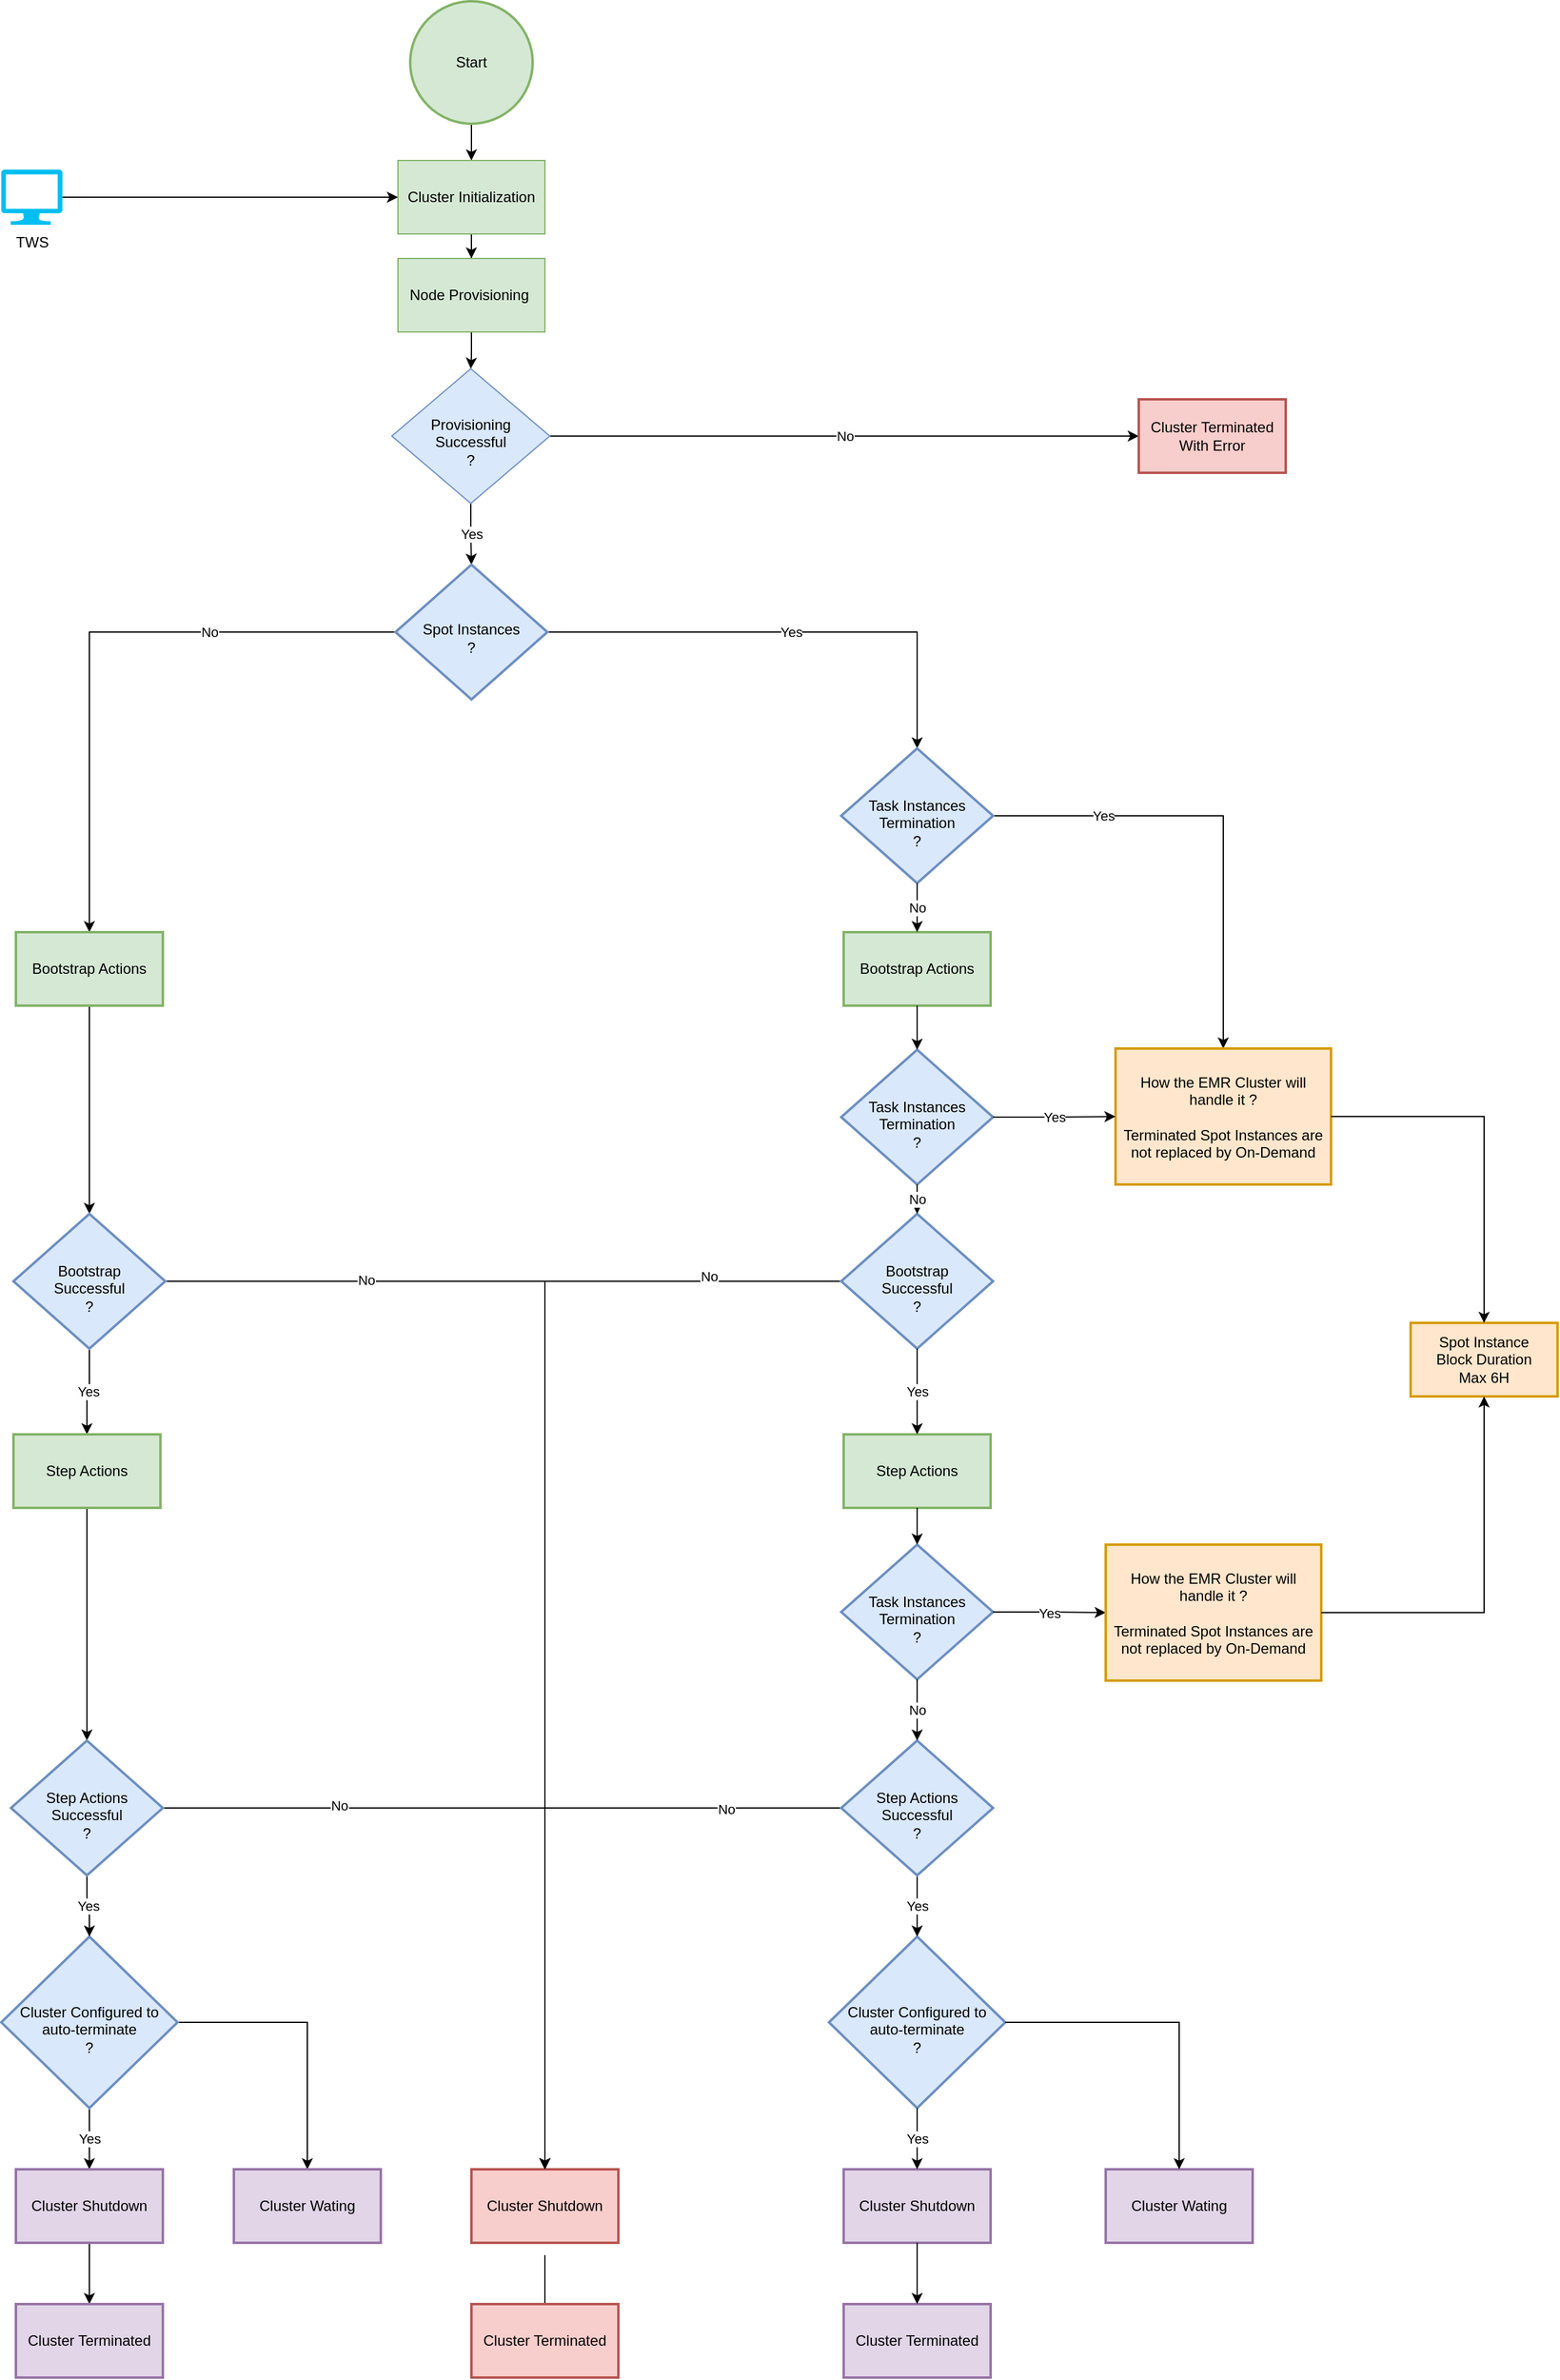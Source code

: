 <mxfile version="20.2.3" type="github">
  <diagram id="AwN7vVhOrOwk2pl2pIlE" name="Page-1">
    <mxGraphModel dx="1377" dy="755" grid="1" gridSize="10" guides="1" tooltips="1" connect="1" arrows="1" fold="1" page="1" pageScale="1" pageWidth="827" pageHeight="1169" math="0" shadow="0">
      <root>
        <mxCell id="0" />
        <mxCell id="1" parent="0" />
        <mxCell id="gyCaFqsIdJrXnqOvhJbO-14" value="" style="edgeStyle=orthogonalEdgeStyle;rounded=0;orthogonalLoop=1;jettySize=auto;html=1;" parent="1" source="gyCaFqsIdJrXnqOvhJbO-1" target="gyCaFqsIdJrXnqOvhJbO-3" edge="1">
          <mxGeometry relative="1" as="geometry" />
        </mxCell>
        <mxCell id="gyCaFqsIdJrXnqOvhJbO-1" value="Start" style="strokeWidth=2;html=1;shape=mxgraph.flowchart.start_2;whiteSpace=wrap;fillColor=#d5e8d4;strokeColor=#82b366;" parent="1" vertex="1">
          <mxGeometry x="364" y="30" width="100" height="100" as="geometry" />
        </mxCell>
        <mxCell id="gyCaFqsIdJrXnqOvhJbO-15" value="" style="edgeStyle=orthogonalEdgeStyle;rounded=0;orthogonalLoop=1;jettySize=auto;html=1;" parent="1" source="gyCaFqsIdJrXnqOvhJbO-3" target="gyCaFqsIdJrXnqOvhJbO-5" edge="1">
          <mxGeometry relative="1" as="geometry" />
        </mxCell>
        <mxCell id="gyCaFqsIdJrXnqOvhJbO-3" value="Cluster Initialization" style="rounded=0;whiteSpace=wrap;html=1;fillColor=#d5e8d4;strokeColor=#82b366;" parent="1" vertex="1">
          <mxGeometry x="354" y="160" width="120" height="60" as="geometry" />
        </mxCell>
        <mxCell id="gyCaFqsIdJrXnqOvhJbO-16" value="" style="edgeStyle=orthogonalEdgeStyle;rounded=0;orthogonalLoop=1;jettySize=auto;html=1;" parent="1" source="gyCaFqsIdJrXnqOvhJbO-5" target="gyCaFqsIdJrXnqOvhJbO-7" edge="1">
          <mxGeometry relative="1" as="geometry" />
        </mxCell>
        <mxCell id="gyCaFqsIdJrXnqOvhJbO-5" value="Node Provisioning&amp;nbsp;" style="rounded=0;whiteSpace=wrap;html=1;fillColor=#d5e8d4;strokeColor=#82b366;" parent="1" vertex="1">
          <mxGeometry x="354" y="240" width="120" height="60" as="geometry" />
        </mxCell>
        <mxCell id="gyCaFqsIdJrXnqOvhJbO-18" value="No" style="edgeStyle=orthogonalEdgeStyle;rounded=0;orthogonalLoop=1;jettySize=auto;html=1;entryX=0;entryY=0.5;entryDx=0;entryDy=0;" parent="1" source="gyCaFqsIdJrXnqOvhJbO-7" edge="1" target="gyCaFqsIdJrXnqOvhJbO-137">
          <mxGeometry relative="1" as="geometry">
            <mxPoint x="610" y="385" as="targetPoint" />
          </mxGeometry>
        </mxCell>
        <mxCell id="gyCaFqsIdJrXnqOvhJbO-21" value="Yes" style="edgeStyle=orthogonalEdgeStyle;rounded=0;orthogonalLoop=1;jettySize=auto;html=1;" parent="1" source="gyCaFqsIdJrXnqOvhJbO-7" target="gyCaFqsIdJrXnqOvhJbO-19" edge="1">
          <mxGeometry relative="1" as="geometry" />
        </mxCell>
        <mxCell id="gyCaFqsIdJrXnqOvhJbO-7" value="Provisioning&lt;br&gt;Successful&lt;br&gt;?" style="rhombus;whiteSpace=wrap;html=1;spacingTop=10;fillColor=#dae8fc;strokeColor=#6c8ebf;" parent="1" vertex="1">
          <mxGeometry x="349" y="330" width="129" height="110" as="geometry" />
        </mxCell>
        <mxCell id="gyCaFqsIdJrXnqOvhJbO-27" value="No" style="edgeStyle=orthogonalEdgeStyle;rounded=0;orthogonalLoop=1;jettySize=auto;html=1;entryX=0.5;entryY=0;entryDx=0;entryDy=0;" parent="1" source="gyCaFqsIdJrXnqOvhJbO-19" target="gyCaFqsIdJrXnqOvhJbO-104" edge="1">
          <mxGeometry x="-0.386" relative="1" as="geometry">
            <mxPoint x="140" y="670" as="targetPoint" />
            <mxPoint as="offset" />
          </mxGeometry>
        </mxCell>
        <mxCell id="gyCaFqsIdJrXnqOvhJbO-29" value="Yes" style="edgeStyle=orthogonalEdgeStyle;rounded=0;orthogonalLoop=1;jettySize=auto;html=1;" parent="1" source="gyCaFqsIdJrXnqOvhJbO-19" target="gyCaFqsIdJrXnqOvhJbO-28" edge="1">
          <mxGeometry relative="1" as="geometry" />
        </mxCell>
        <mxCell id="gyCaFqsIdJrXnqOvhJbO-19" value="Spot Instances&lt;br&gt;?" style="strokeWidth=2;html=1;shape=mxgraph.flowchart.decision;whiteSpace=wrap;spacingTop=9;fillColor=#dae8fc;strokeColor=#6c8ebf;" parent="1" vertex="1">
          <mxGeometry x="352" y="490" width="124" height="110" as="geometry" />
        </mxCell>
        <mxCell id="gyCaFqsIdJrXnqOvhJbO-25" style="edgeStyle=orthogonalEdgeStyle;rounded=0;orthogonalLoop=1;jettySize=auto;html=1;" parent="1" source="gyCaFqsIdJrXnqOvhJbO-24" target="gyCaFqsIdJrXnqOvhJbO-3" edge="1">
          <mxGeometry relative="1" as="geometry" />
        </mxCell>
        <mxCell id="gyCaFqsIdJrXnqOvhJbO-24" value="TWS" style="verticalLabelPosition=bottom;html=1;verticalAlign=top;align=center;strokeColor=none;fillColor=#00BEF2;shape=mxgraph.azure.computer;pointerEvents=1;" parent="1" vertex="1">
          <mxGeometry x="30" y="167.5" width="50" height="45" as="geometry" />
        </mxCell>
        <mxCell id="gyCaFqsIdJrXnqOvhJbO-70" style="edgeStyle=orthogonalEdgeStyle;rounded=0;orthogonalLoop=1;jettySize=auto;html=1;entryX=0.5;entryY=0;entryDx=0;entryDy=0;" parent="1" source="gyCaFqsIdJrXnqOvhJbO-37" target="gyCaFqsIdJrXnqOvhJbO-61" edge="1">
          <mxGeometry relative="1" as="geometry" />
        </mxCell>
        <mxCell id="gyCaFqsIdJrXnqOvhJbO-131" value="No" style="edgeLabel;html=1;align=center;verticalAlign=middle;resizable=0;points=[];" parent="gyCaFqsIdJrXnqOvhJbO-70" vertex="1" connectable="0">
          <mxGeometry x="-0.777" y="-4" relative="1" as="geometry">
            <mxPoint as="offset" />
          </mxGeometry>
        </mxCell>
        <mxCell id="gyCaFqsIdJrXnqOvhJbO-60" value="" style="edgeStyle=orthogonalEdgeStyle;rounded=0;orthogonalLoop=1;jettySize=auto;html=1;" parent="1" edge="1">
          <mxGeometry relative="1" as="geometry">
            <mxPoint x="474" y="1870" as="sourcePoint" />
            <mxPoint x="474" y="1920" as="targetPoint" />
          </mxGeometry>
        </mxCell>
        <mxCell id="gyCaFqsIdJrXnqOvhJbO-61" value="Cluster Shutdown" style="whiteSpace=wrap;html=1;strokeWidth=2;spacingBottom=0;spacingTop=0;fillColor=#f8cecc;strokeColor=#b85450;" parent="1" vertex="1">
          <mxGeometry x="414" y="1800" width="120" height="60" as="geometry" />
        </mxCell>
        <mxCell id="gyCaFqsIdJrXnqOvhJbO-62" value="Cluster Terminated" style="whiteSpace=wrap;html=1;strokeWidth=2;spacingBottom=0;spacingTop=0;fillColor=#f8cecc;strokeColor=#b85450;" parent="1" vertex="1">
          <mxGeometry x="414" y="1910" width="120" height="60" as="geometry" />
        </mxCell>
        <mxCell id="gyCaFqsIdJrXnqOvhJbO-133" style="edgeStyle=orthogonalEdgeStyle;rounded=0;orthogonalLoop=1;jettySize=auto;html=1;" parent="1" source="gyCaFqsIdJrXnqOvhJbO-63" target="gyCaFqsIdJrXnqOvhJbO-61" edge="1">
          <mxGeometry relative="1" as="geometry" />
        </mxCell>
        <mxCell id="gyCaFqsIdJrXnqOvhJbO-134" value="No" style="edgeLabel;html=1;align=center;verticalAlign=middle;resizable=0;points=[];" parent="gyCaFqsIdJrXnqOvhJbO-133" vertex="1" connectable="0">
          <mxGeometry x="-0.65" y="1" relative="1" as="geometry">
            <mxPoint as="offset" />
          </mxGeometry>
        </mxCell>
        <mxCell id="gyCaFqsIdJrXnqOvhJbO-126" value="" style="edgeStyle=orthogonalEdgeStyle;rounded=0;orthogonalLoop=1;jettySize=auto;html=1;" parent="1" source="gyCaFqsIdJrXnqOvhJbO-104" target="gyCaFqsIdJrXnqOvhJbO-109" edge="1">
          <mxGeometry relative="1" as="geometry" />
        </mxCell>
        <mxCell id="gyCaFqsIdJrXnqOvhJbO-104" value="Bootstrap Actions" style="whiteSpace=wrap;html=1;strokeWidth=2;fillColor=#d5e8d4;strokeColor=#82b366;" parent="1" vertex="1">
          <mxGeometry x="42" y="790" width="120" height="60" as="geometry" />
        </mxCell>
        <mxCell id="gyCaFqsIdJrXnqOvhJbO-108" value="Yes" style="edgeStyle=orthogonalEdgeStyle;rounded=0;orthogonalLoop=1;jettySize=auto;html=1;" parent="1" source="gyCaFqsIdJrXnqOvhJbO-109" target="gyCaFqsIdJrXnqOvhJbO-112" edge="1">
          <mxGeometry relative="1" as="geometry" />
        </mxCell>
        <mxCell id="gyCaFqsIdJrXnqOvhJbO-128" style="edgeStyle=orthogonalEdgeStyle;rounded=0;orthogonalLoop=1;jettySize=auto;html=1;entryX=0.5;entryY=0;entryDx=0;entryDy=0;" parent="1" source="gyCaFqsIdJrXnqOvhJbO-109" target="gyCaFqsIdJrXnqOvhJbO-61" edge="1">
          <mxGeometry relative="1" as="geometry" />
        </mxCell>
        <mxCell id="gyCaFqsIdJrXnqOvhJbO-130" value="No" style="edgeLabel;html=1;align=center;verticalAlign=middle;resizable=0;points=[];" parent="gyCaFqsIdJrXnqOvhJbO-128" vertex="1" connectable="0">
          <mxGeometry x="-0.683" y="1" relative="1" as="geometry">
            <mxPoint as="offset" />
          </mxGeometry>
        </mxCell>
        <mxCell id="gyCaFqsIdJrXnqOvhJbO-109" value="Bootstrap&lt;br&gt;Successful&lt;br&gt;?" style="strokeWidth=2;html=1;shape=mxgraph.flowchart.decision;whiteSpace=wrap;verticalAlign=middle;spacingBottom=0;spacingTop=11;fillColor=#dae8fc;strokeColor=#6c8ebf;" parent="1" vertex="1">
          <mxGeometry x="40" y="1020" width="124" height="110" as="geometry" />
        </mxCell>
        <mxCell id="gyCaFqsIdJrXnqOvhJbO-127" value="" style="edgeStyle=orthogonalEdgeStyle;rounded=0;orthogonalLoop=1;jettySize=auto;html=1;" parent="1" source="gyCaFqsIdJrXnqOvhJbO-112" target="gyCaFqsIdJrXnqOvhJbO-125" edge="1">
          <mxGeometry relative="1" as="geometry" />
        </mxCell>
        <mxCell id="gyCaFqsIdJrXnqOvhJbO-112" value="Step Actions" style="whiteSpace=wrap;html=1;strokeWidth=2;spacingBottom=0;spacingTop=0;fillColor=#d5e8d4;strokeColor=#82b366;" parent="1" vertex="1">
          <mxGeometry x="40" y="1200" width="120" height="60" as="geometry" />
        </mxCell>
        <mxCell id="gyCaFqsIdJrXnqOvhJbO-117" value="Yes" style="edgeStyle=orthogonalEdgeStyle;rounded=0;orthogonalLoop=1;jettySize=auto;html=1;" parent="1" source="gyCaFqsIdJrXnqOvhJbO-119" target="gyCaFqsIdJrXnqOvhJbO-121" edge="1">
          <mxGeometry relative="1" as="geometry" />
        </mxCell>
        <mxCell id="gyCaFqsIdJrXnqOvhJbO-118" value="" style="edgeStyle=orthogonalEdgeStyle;rounded=0;orthogonalLoop=1;jettySize=auto;html=1;" parent="1" source="gyCaFqsIdJrXnqOvhJbO-119" target="gyCaFqsIdJrXnqOvhJbO-122" edge="1">
          <mxGeometry relative="1" as="geometry" />
        </mxCell>
        <mxCell id="gyCaFqsIdJrXnqOvhJbO-119" value="Cluster Configured to auto-terminate&lt;br&gt;?" style="rhombus;whiteSpace=wrap;html=1;strokeWidth=2;spacingBottom=0;spacingTop=11;fillColor=#dae8fc;strokeColor=#6c8ebf;" parent="1" vertex="1">
          <mxGeometry x="30" y="1610" width="144" height="140" as="geometry" />
        </mxCell>
        <mxCell id="gyCaFqsIdJrXnqOvhJbO-120" value="" style="edgeStyle=orthogonalEdgeStyle;rounded=0;orthogonalLoop=1;jettySize=auto;html=1;" parent="1" source="gyCaFqsIdJrXnqOvhJbO-121" target="gyCaFqsIdJrXnqOvhJbO-123" edge="1">
          <mxGeometry relative="1" as="geometry" />
        </mxCell>
        <mxCell id="gyCaFqsIdJrXnqOvhJbO-121" value="Cluster Shutdown" style="whiteSpace=wrap;html=1;strokeWidth=2;spacingBottom=0;spacingTop=0;fillColor=#e1d5e7;strokeColor=#9673a6;" parent="1" vertex="1">
          <mxGeometry x="42" y="1800" width="120" height="60" as="geometry" />
        </mxCell>
        <mxCell id="gyCaFqsIdJrXnqOvhJbO-122" value="Cluster Wating" style="whiteSpace=wrap;html=1;strokeWidth=2;spacingBottom=0;spacingTop=0;fillColor=#e1d5e7;strokeColor=#9673a6;" parent="1" vertex="1">
          <mxGeometry x="220" y="1800" width="120" height="60" as="geometry" />
        </mxCell>
        <mxCell id="gyCaFqsIdJrXnqOvhJbO-123" value="Cluster Terminated" style="whiteSpace=wrap;html=1;strokeWidth=2;spacingBottom=0;spacingTop=0;fillColor=#e1d5e7;strokeColor=#9673a6;" parent="1" vertex="1">
          <mxGeometry x="42" y="1910" width="120" height="60" as="geometry" />
        </mxCell>
        <mxCell id="gyCaFqsIdJrXnqOvhJbO-124" value="Yes" style="edgeStyle=orthogonalEdgeStyle;rounded=0;orthogonalLoop=1;jettySize=auto;html=1;" parent="1" source="gyCaFqsIdJrXnqOvhJbO-125" target="gyCaFqsIdJrXnqOvhJbO-119" edge="1">
          <mxGeometry relative="1" as="geometry" />
        </mxCell>
        <mxCell id="gyCaFqsIdJrXnqOvhJbO-129" style="edgeStyle=orthogonalEdgeStyle;rounded=0;orthogonalLoop=1;jettySize=auto;html=1;entryX=0.5;entryY=0;entryDx=0;entryDy=0;" parent="1" source="gyCaFqsIdJrXnqOvhJbO-125" target="gyCaFqsIdJrXnqOvhJbO-61" edge="1">
          <mxGeometry relative="1" as="geometry" />
        </mxCell>
        <mxCell id="gyCaFqsIdJrXnqOvhJbO-135" value="No" style="edgeLabel;html=1;align=center;verticalAlign=middle;resizable=0;points=[];" parent="gyCaFqsIdJrXnqOvhJbO-129" vertex="1" connectable="0">
          <mxGeometry x="-0.525" y="2" relative="1" as="geometry">
            <mxPoint as="offset" />
          </mxGeometry>
        </mxCell>
        <mxCell id="gyCaFqsIdJrXnqOvhJbO-125" value="Step Actions&lt;br&gt;Successful&lt;br&gt;?" style="rhombus;whiteSpace=wrap;html=1;strokeWidth=2;spacingBottom=0;spacingTop=11;fillColor=#dae8fc;strokeColor=#6c8ebf;" parent="1" vertex="1">
          <mxGeometry x="38" y="1450" width="124" height="110" as="geometry" />
        </mxCell>
        <mxCell id="gyCaFqsIdJrXnqOvhJbO-136" value="" style="group;shadow=0;" parent="1" vertex="1" connectable="0">
          <mxGeometry x="706" y="640" width="410" height="1330" as="geometry" />
        </mxCell>
        <mxCell id="V7cwoXAEUZXMKd0SKZb5-6" value="Yes" style="edgeStyle=orthogonalEdgeStyle;rounded=0;orthogonalLoop=1;jettySize=auto;html=1;" edge="1" parent="gyCaFqsIdJrXnqOvhJbO-136" source="gyCaFqsIdJrXnqOvhJbO-28" target="gyCaFqsIdJrXnqOvhJbO-40">
          <mxGeometry x="-0.524" relative="1" as="geometry">
            <mxPoint as="offset" />
          </mxGeometry>
        </mxCell>
        <mxCell id="gyCaFqsIdJrXnqOvhJbO-28" value="Task Instances&lt;br&gt;Termination&lt;br&gt;?" style="strokeWidth=2;html=1;shape=mxgraph.flowchart.decision;whiteSpace=wrap;verticalAlign=middle;spacingBottom=0;spacingTop=11;fillColor=#dae8fc;strokeColor=#6c8ebf;" parent="gyCaFqsIdJrXnqOvhJbO-136" vertex="1">
          <mxGeometry x="10" width="124" height="110" as="geometry" />
        </mxCell>
        <mxCell id="gyCaFqsIdJrXnqOvhJbO-30" value="Bootstrap Actions" style="whiteSpace=wrap;html=1;strokeWidth=2;fillColor=#d5e8d4;strokeColor=#82b366;" parent="gyCaFqsIdJrXnqOvhJbO-136" vertex="1">
          <mxGeometry x="12" y="150" width="120" height="60" as="geometry" />
        </mxCell>
        <mxCell id="gyCaFqsIdJrXnqOvhJbO-31" value="No" style="edgeStyle=orthogonalEdgeStyle;rounded=0;orthogonalLoop=1;jettySize=auto;html=1;" parent="gyCaFqsIdJrXnqOvhJbO-136" source="gyCaFqsIdJrXnqOvhJbO-28" target="gyCaFqsIdJrXnqOvhJbO-30" edge="1">
          <mxGeometry relative="1" as="geometry" />
        </mxCell>
        <mxCell id="gyCaFqsIdJrXnqOvhJbO-35" value="Task Instances&lt;br&gt;Termination&lt;br&gt;?" style="strokeWidth=2;html=1;shape=mxgraph.flowchart.decision;whiteSpace=wrap;verticalAlign=middle;spacingBottom=0;spacingTop=11;fillColor=#dae8fc;strokeColor=#6c8ebf;" parent="gyCaFqsIdJrXnqOvhJbO-136" vertex="1">
          <mxGeometry x="10" y="246" width="124" height="110" as="geometry" />
        </mxCell>
        <mxCell id="gyCaFqsIdJrXnqOvhJbO-36" value="" style="edgeStyle=orthogonalEdgeStyle;rounded=0;orthogonalLoop=1;jettySize=auto;html=1;" parent="gyCaFqsIdJrXnqOvhJbO-136" source="gyCaFqsIdJrXnqOvhJbO-30" target="gyCaFqsIdJrXnqOvhJbO-35" edge="1">
          <mxGeometry relative="1" as="geometry" />
        </mxCell>
        <mxCell id="gyCaFqsIdJrXnqOvhJbO-37" value="Bootstrap&lt;br&gt;Successful&lt;br&gt;?" style="strokeWidth=2;html=1;shape=mxgraph.flowchart.decision;whiteSpace=wrap;verticalAlign=middle;spacingBottom=0;spacingTop=11;fillColor=#dae8fc;strokeColor=#6c8ebf;" parent="gyCaFqsIdJrXnqOvhJbO-136" vertex="1">
          <mxGeometry x="10" y="380" width="124" height="110" as="geometry" />
        </mxCell>
        <mxCell id="gyCaFqsIdJrXnqOvhJbO-39" value="No" style="edgeStyle=orthogonalEdgeStyle;rounded=0;orthogonalLoop=1;jettySize=auto;html=1;" parent="gyCaFqsIdJrXnqOvhJbO-136" source="gyCaFqsIdJrXnqOvhJbO-35" target="gyCaFqsIdJrXnqOvhJbO-37" edge="1">
          <mxGeometry relative="1" as="geometry" />
        </mxCell>
        <mxCell id="gyCaFqsIdJrXnqOvhJbO-40" value="How the EMR Cluster will handle it ?&lt;br&gt;&lt;br&gt;Terminated Spot Instances are&lt;br&gt;not replaced by On-Demand" style="whiteSpace=wrap;html=1;strokeWidth=2;spacingBottom=0;spacingTop=0;fillColor=#ffe6cc;strokeColor=#d79b00;" parent="gyCaFqsIdJrXnqOvhJbO-136" vertex="1">
          <mxGeometry x="234" y="245" width="176" height="111" as="geometry" />
        </mxCell>
        <mxCell id="gyCaFqsIdJrXnqOvhJbO-41" value="Yes" style="edgeStyle=orthogonalEdgeStyle;rounded=0;orthogonalLoop=1;jettySize=auto;html=1;" parent="gyCaFqsIdJrXnqOvhJbO-136" source="gyCaFqsIdJrXnqOvhJbO-35" target="gyCaFqsIdJrXnqOvhJbO-40" edge="1">
          <mxGeometry relative="1" as="geometry" />
        </mxCell>
        <mxCell id="gyCaFqsIdJrXnqOvhJbO-44" value="Step Actions" style="whiteSpace=wrap;html=1;strokeWidth=2;spacingBottom=0;spacingTop=0;fillColor=#d5e8d4;strokeColor=#82b366;" parent="gyCaFqsIdJrXnqOvhJbO-136" vertex="1">
          <mxGeometry x="12" y="560" width="120" height="60" as="geometry" />
        </mxCell>
        <mxCell id="gyCaFqsIdJrXnqOvhJbO-45" value="Yes" style="edgeStyle=orthogonalEdgeStyle;rounded=0;orthogonalLoop=1;jettySize=auto;html=1;" parent="gyCaFqsIdJrXnqOvhJbO-136" source="gyCaFqsIdJrXnqOvhJbO-37" target="gyCaFqsIdJrXnqOvhJbO-44" edge="1">
          <mxGeometry relative="1" as="geometry" />
        </mxCell>
        <mxCell id="gyCaFqsIdJrXnqOvhJbO-46" value="Task Instances&lt;br&gt;Termination&lt;br&gt;?" style="strokeWidth=2;html=1;shape=mxgraph.flowchart.decision;whiteSpace=wrap;verticalAlign=middle;spacingBottom=0;spacingTop=11;fillColor=#dae8fc;strokeColor=#6c8ebf;" parent="gyCaFqsIdJrXnqOvhJbO-136" vertex="1">
          <mxGeometry x="10" y="650" width="124" height="110" as="geometry" />
        </mxCell>
        <mxCell id="gyCaFqsIdJrXnqOvhJbO-47" value="" style="edgeStyle=orthogonalEdgeStyle;rounded=0;orthogonalLoop=1;jettySize=auto;html=1;" parent="gyCaFqsIdJrXnqOvhJbO-136" source="gyCaFqsIdJrXnqOvhJbO-44" target="gyCaFqsIdJrXnqOvhJbO-46" edge="1">
          <mxGeometry relative="1" as="geometry" />
        </mxCell>
        <mxCell id="gyCaFqsIdJrXnqOvhJbO-49" value="Yes" style="edgeStyle=orthogonalEdgeStyle;rounded=0;orthogonalLoop=1;jettySize=auto;html=1;" parent="gyCaFqsIdJrXnqOvhJbO-136" source="gyCaFqsIdJrXnqOvhJbO-46" target="V7cwoXAEUZXMKd0SKZb5-4" edge="1">
          <mxGeometry relative="1" as="geometry">
            <mxPoint x="194" y="740" as="targetPoint" />
          </mxGeometry>
        </mxCell>
        <mxCell id="gyCaFqsIdJrXnqOvhJbO-51" value="Cluster Configured to auto-terminate&lt;br&gt;?" style="rhombus;whiteSpace=wrap;html=1;strokeWidth=2;spacingBottom=0;spacingTop=11;fillColor=#dae8fc;strokeColor=#6c8ebf;" parent="gyCaFqsIdJrXnqOvhJbO-136" vertex="1">
          <mxGeometry y="970" width="144" height="140" as="geometry" />
        </mxCell>
        <mxCell id="gyCaFqsIdJrXnqOvhJbO-53" value="Cluster Shutdown" style="whiteSpace=wrap;html=1;strokeWidth=2;spacingBottom=0;spacingTop=0;fillColor=#e1d5e7;strokeColor=#9673a6;" parent="gyCaFqsIdJrXnqOvhJbO-136" vertex="1">
          <mxGeometry x="12" y="1160" width="120" height="60" as="geometry" />
        </mxCell>
        <mxCell id="gyCaFqsIdJrXnqOvhJbO-54" value="Yes" style="edgeStyle=orthogonalEdgeStyle;rounded=0;orthogonalLoop=1;jettySize=auto;html=1;" parent="gyCaFqsIdJrXnqOvhJbO-136" source="gyCaFqsIdJrXnqOvhJbO-51" target="gyCaFqsIdJrXnqOvhJbO-53" edge="1">
          <mxGeometry relative="1" as="geometry" />
        </mxCell>
        <mxCell id="gyCaFqsIdJrXnqOvhJbO-55" value="Cluster Wating" style="whiteSpace=wrap;html=1;strokeWidth=2;spacingBottom=0;spacingTop=0;fillColor=#e1d5e7;strokeColor=#9673a6;" parent="gyCaFqsIdJrXnqOvhJbO-136" vertex="1">
          <mxGeometry x="226" y="1160" width="120" height="60" as="geometry" />
        </mxCell>
        <mxCell id="gyCaFqsIdJrXnqOvhJbO-56" value="" style="edgeStyle=orthogonalEdgeStyle;rounded=0;orthogonalLoop=1;jettySize=auto;html=1;" parent="gyCaFqsIdJrXnqOvhJbO-136" source="gyCaFqsIdJrXnqOvhJbO-51" target="gyCaFqsIdJrXnqOvhJbO-55" edge="1">
          <mxGeometry relative="1" as="geometry" />
        </mxCell>
        <mxCell id="gyCaFqsIdJrXnqOvhJbO-57" value="Cluster Terminated" style="whiteSpace=wrap;html=1;strokeWidth=2;spacingBottom=0;spacingTop=0;fillColor=#e1d5e7;strokeColor=#9673a6;" parent="gyCaFqsIdJrXnqOvhJbO-136" vertex="1">
          <mxGeometry x="12" y="1270" width="120" height="60" as="geometry" />
        </mxCell>
        <mxCell id="gyCaFqsIdJrXnqOvhJbO-58" value="" style="edgeStyle=orthogonalEdgeStyle;rounded=0;orthogonalLoop=1;jettySize=auto;html=1;" parent="gyCaFqsIdJrXnqOvhJbO-136" source="gyCaFqsIdJrXnqOvhJbO-53" target="gyCaFqsIdJrXnqOvhJbO-57" edge="1">
          <mxGeometry relative="1" as="geometry" />
        </mxCell>
        <mxCell id="gyCaFqsIdJrXnqOvhJbO-69" value="Yes" style="edgeStyle=orthogonalEdgeStyle;rounded=0;orthogonalLoop=1;jettySize=auto;html=1;" parent="gyCaFqsIdJrXnqOvhJbO-136" source="gyCaFqsIdJrXnqOvhJbO-63" target="gyCaFqsIdJrXnqOvhJbO-51" edge="1">
          <mxGeometry relative="1" as="geometry" />
        </mxCell>
        <mxCell id="gyCaFqsIdJrXnqOvhJbO-63" value="Step Actions&lt;br&gt;Successful&lt;br&gt;?" style="rhombus;whiteSpace=wrap;html=1;strokeWidth=2;spacingBottom=0;spacingTop=11;fillColor=#dae8fc;strokeColor=#6c8ebf;" parent="gyCaFqsIdJrXnqOvhJbO-136" vertex="1">
          <mxGeometry x="10" y="810" width="124" height="110" as="geometry" />
        </mxCell>
        <mxCell id="gyCaFqsIdJrXnqOvhJbO-64" value="No" style="edgeStyle=orthogonalEdgeStyle;rounded=0;orthogonalLoop=1;jettySize=auto;html=1;" parent="gyCaFqsIdJrXnqOvhJbO-136" source="gyCaFqsIdJrXnqOvhJbO-46" target="gyCaFqsIdJrXnqOvhJbO-63" edge="1">
          <mxGeometry relative="1" as="geometry" />
        </mxCell>
        <mxCell id="V7cwoXAEUZXMKd0SKZb5-4" value="How the EMR Cluster will handle it ?&lt;br&gt;&lt;br&gt;Terminated Spot Instances are&lt;br&gt;not replaced by On-Demand" style="whiteSpace=wrap;html=1;strokeWidth=2;spacingBottom=0;spacingTop=0;fillColor=#ffe6cc;strokeColor=#d79b00;" vertex="1" parent="gyCaFqsIdJrXnqOvhJbO-136">
          <mxGeometry x="226" y="650" width="176" height="111" as="geometry" />
        </mxCell>
        <mxCell id="gyCaFqsIdJrXnqOvhJbO-137" value="Cluster Terminated&lt;br&gt;With Error" style="whiteSpace=wrap;html=1;strokeWidth=2;spacingBottom=0;spacingTop=0;fillColor=#f8cecc;strokeColor=#b85450;" parent="1" vertex="1">
          <mxGeometry x="959" y="355" width="120" height="60" as="geometry" />
        </mxCell>
        <mxCell id="V7cwoXAEUZXMKd0SKZb5-1" value="Spot Instance&lt;br&gt;Block Duration&lt;br&gt;Max 6H" style="whiteSpace=wrap;html=1;fillColor=#ffe6cc;strokeColor=#d79b00;strokeWidth=2;spacingBottom=0;spacingTop=0;" vertex="1" parent="1">
          <mxGeometry x="1181" y="1109" width="120" height="60" as="geometry" />
        </mxCell>
        <mxCell id="V7cwoXAEUZXMKd0SKZb5-2" value="" style="edgeStyle=orthogonalEdgeStyle;rounded=0;orthogonalLoop=1;jettySize=auto;html=1;" edge="1" parent="1" source="gyCaFqsIdJrXnqOvhJbO-40" target="V7cwoXAEUZXMKd0SKZb5-1">
          <mxGeometry relative="1" as="geometry" />
        </mxCell>
        <mxCell id="V7cwoXAEUZXMKd0SKZb5-5" style="edgeStyle=orthogonalEdgeStyle;rounded=0;orthogonalLoop=1;jettySize=auto;html=1;entryX=0.5;entryY=1;entryDx=0;entryDy=0;" edge="1" parent="1" source="V7cwoXAEUZXMKd0SKZb5-4" target="V7cwoXAEUZXMKd0SKZb5-1">
          <mxGeometry relative="1" as="geometry" />
        </mxCell>
      </root>
    </mxGraphModel>
  </diagram>
</mxfile>
